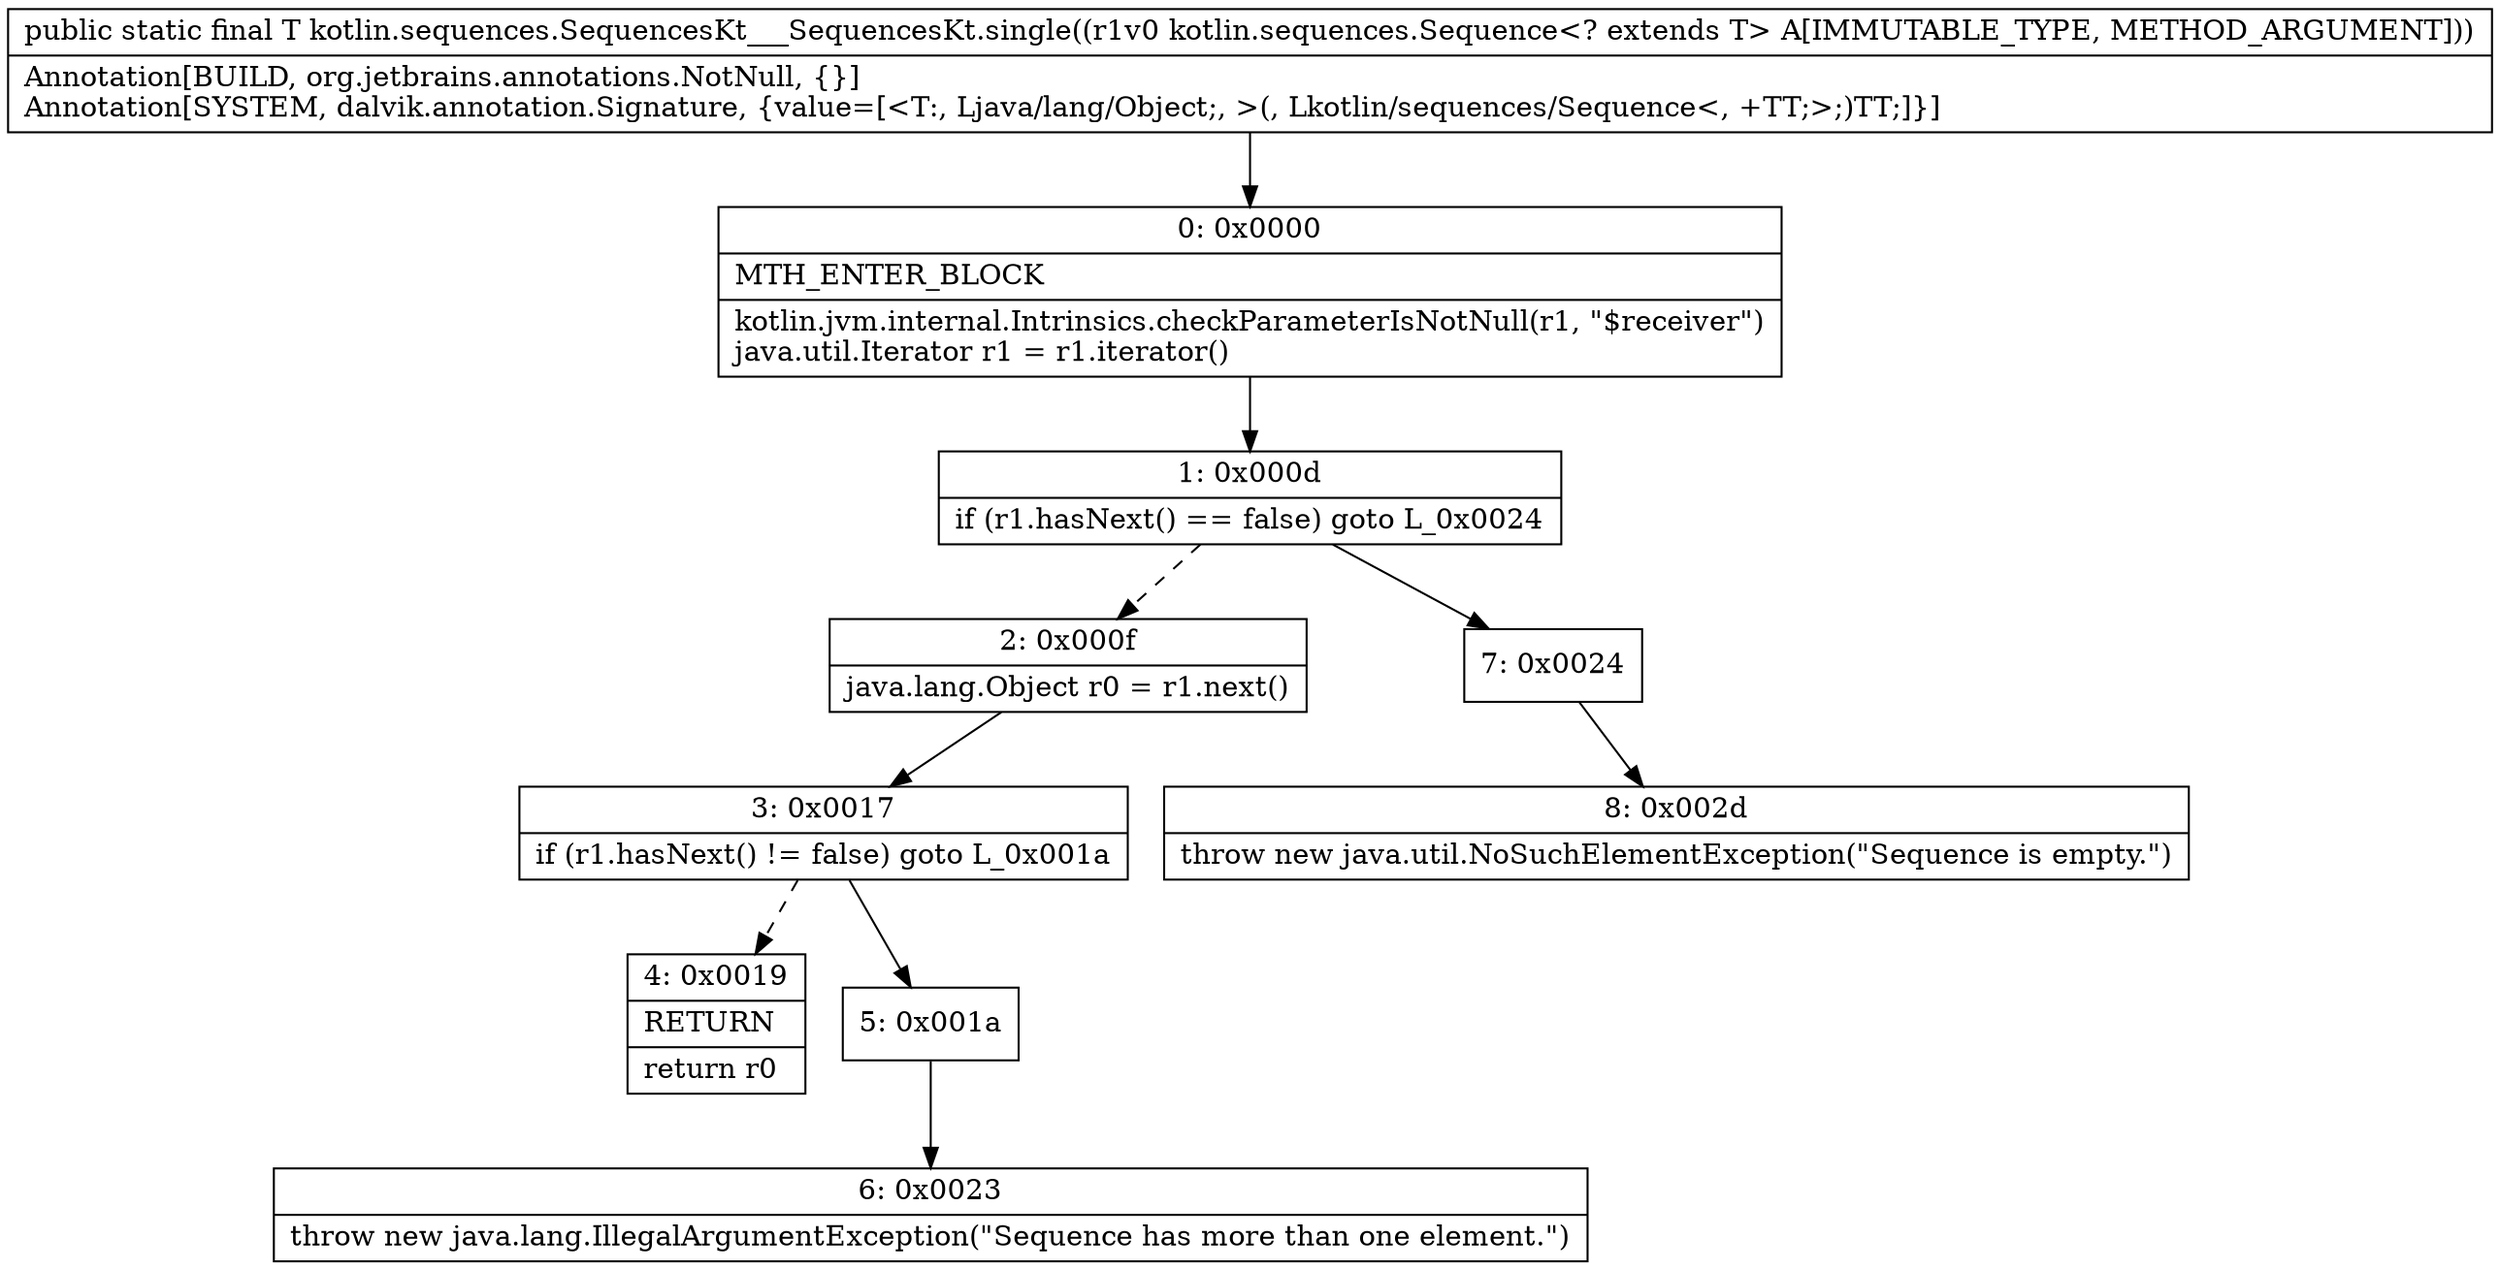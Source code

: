 digraph "CFG forkotlin.sequences.SequencesKt___SequencesKt.single(Lkotlin\/sequences\/Sequence;)Ljava\/lang\/Object;" {
Node_0 [shape=record,label="{0\:\ 0x0000|MTH_ENTER_BLOCK\l|kotlin.jvm.internal.Intrinsics.checkParameterIsNotNull(r1, \"$receiver\")\ljava.util.Iterator r1 = r1.iterator()\l}"];
Node_1 [shape=record,label="{1\:\ 0x000d|if (r1.hasNext() == false) goto L_0x0024\l}"];
Node_2 [shape=record,label="{2\:\ 0x000f|java.lang.Object r0 = r1.next()\l}"];
Node_3 [shape=record,label="{3\:\ 0x0017|if (r1.hasNext() != false) goto L_0x001a\l}"];
Node_4 [shape=record,label="{4\:\ 0x0019|RETURN\l|return r0\l}"];
Node_5 [shape=record,label="{5\:\ 0x001a}"];
Node_6 [shape=record,label="{6\:\ 0x0023|throw new java.lang.IllegalArgumentException(\"Sequence has more than one element.\")\l}"];
Node_7 [shape=record,label="{7\:\ 0x0024}"];
Node_8 [shape=record,label="{8\:\ 0x002d|throw new java.util.NoSuchElementException(\"Sequence is empty.\")\l}"];
MethodNode[shape=record,label="{public static final T kotlin.sequences.SequencesKt___SequencesKt.single((r1v0 kotlin.sequences.Sequence\<? extends T\> A[IMMUTABLE_TYPE, METHOD_ARGUMENT]))  | Annotation[BUILD, org.jetbrains.annotations.NotNull, \{\}]\lAnnotation[SYSTEM, dalvik.annotation.Signature, \{value=[\<T:, Ljava\/lang\/Object;, \>(, Lkotlin\/sequences\/Sequence\<, +TT;\>;)TT;]\}]\l}"];
MethodNode -> Node_0;
Node_0 -> Node_1;
Node_1 -> Node_2[style=dashed];
Node_1 -> Node_7;
Node_2 -> Node_3;
Node_3 -> Node_4[style=dashed];
Node_3 -> Node_5;
Node_5 -> Node_6;
Node_7 -> Node_8;
}

